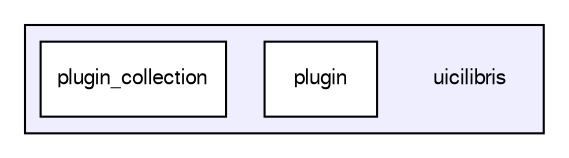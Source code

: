digraph G {
  compound=true
  node [ fontsize="10", fontname="FreeSans"];
  edge [ labelfontsize="10", labelfontname="FreeSans"];
  subgraph clusterdir_acbddae174dafc97be8eb67b88ed4d8c {
    graph [ bgcolor="#eeeeff", pencolor="black", label="" URL="dir_acbddae174dafc97be8eb67b88ed4d8c.html"];
    dir_acbddae174dafc97be8eb67b88ed4d8c [shape=plaintext label="uicilibris"];
    dir_8c2655ad6d34e601d7f07896c82b7799 [shape=box label="plugin" color="black" fillcolor="white" style="filled" URL="dir_8c2655ad6d34e601d7f07896c82b7799.html"];
    dir_6c747305bf0399448c022debf2ac3fa9 [shape=box label="plugin_collection" color="black" fillcolor="white" style="filled" URL="dir_6c747305bf0399448c022debf2ac3fa9.html"];
  }
}
